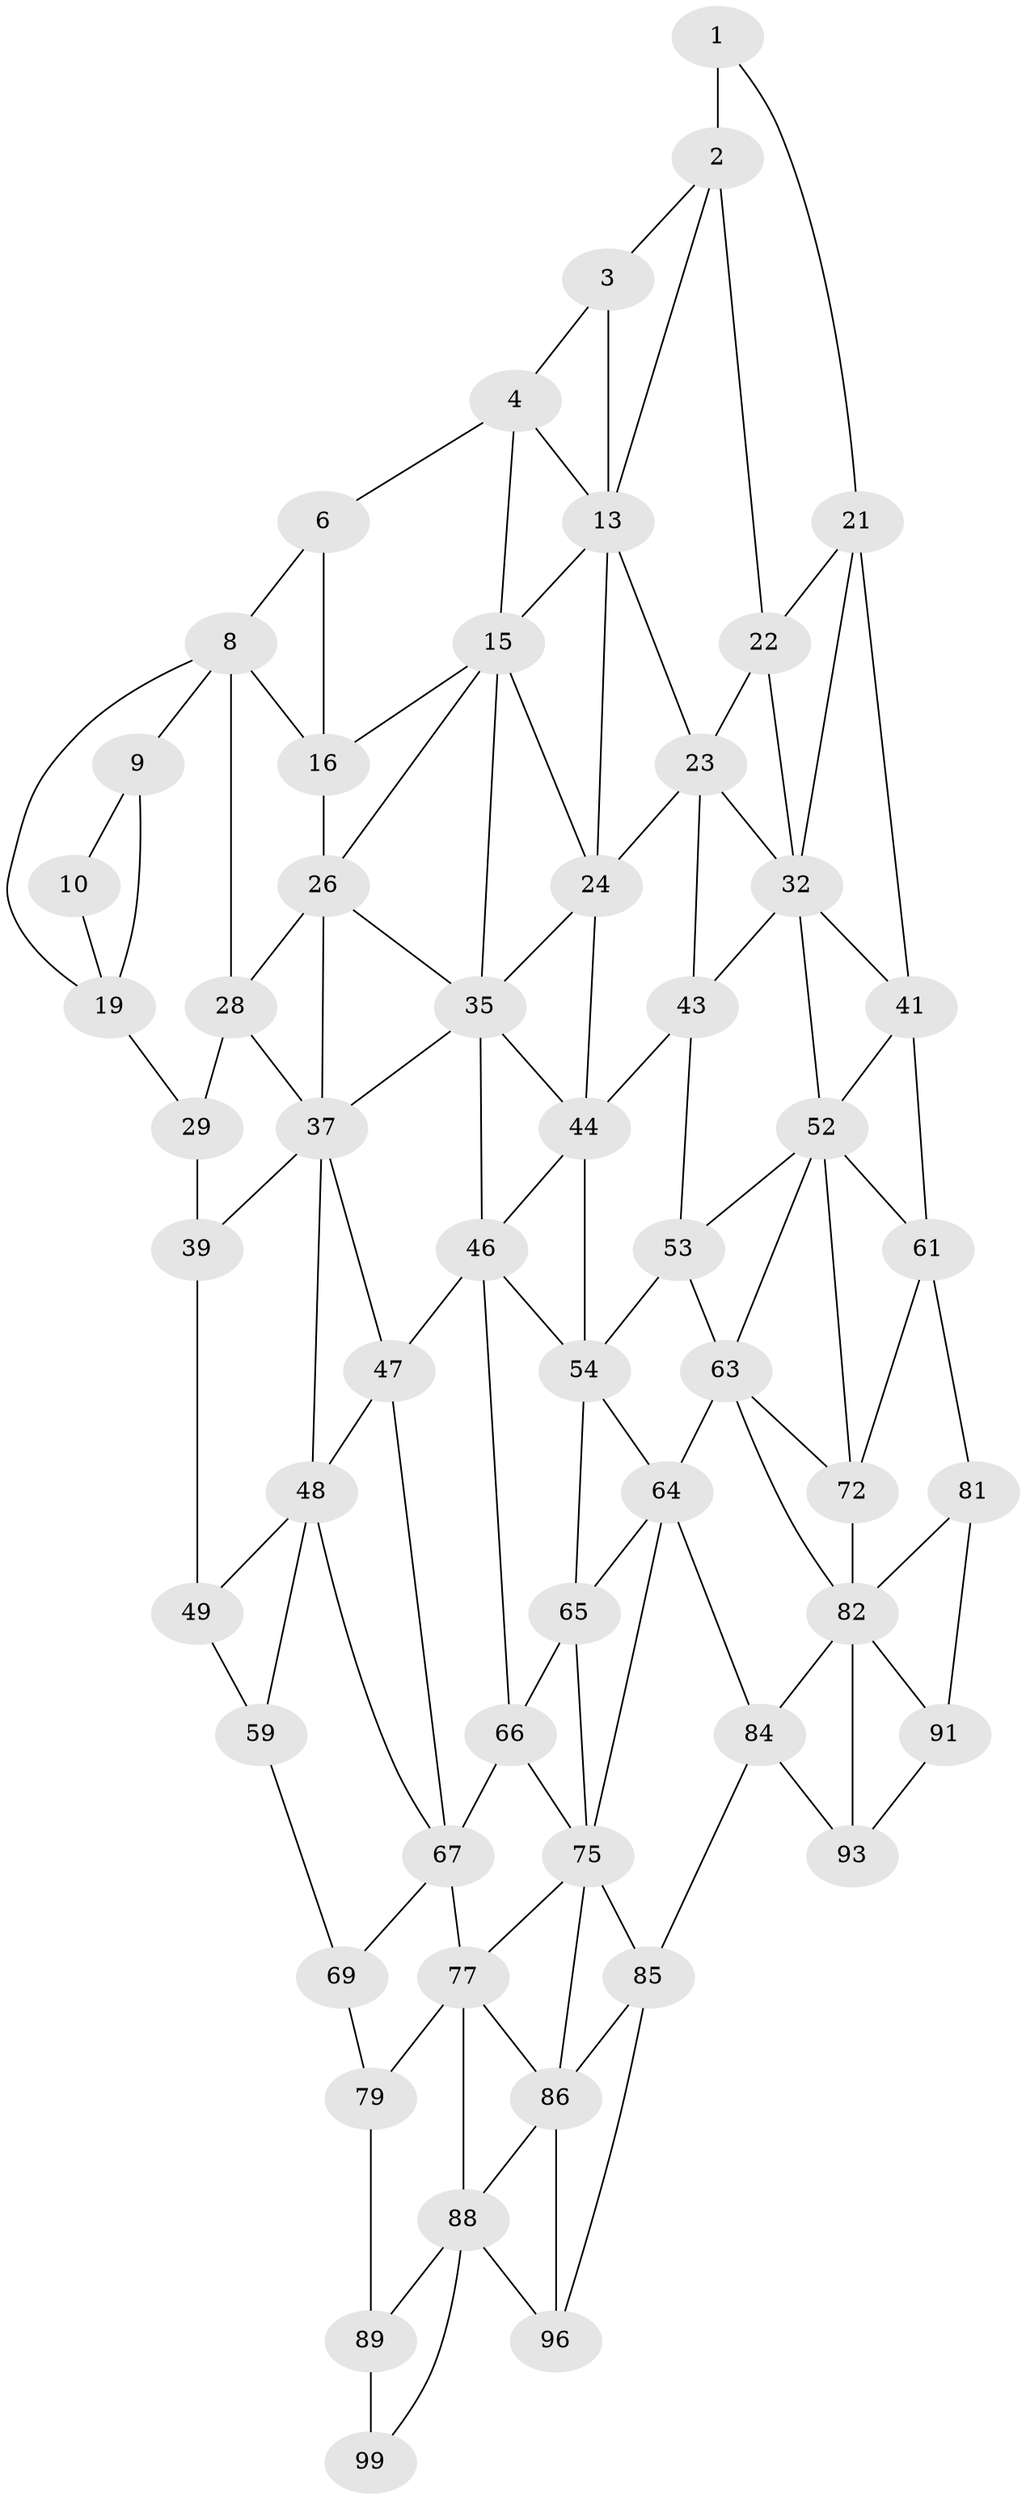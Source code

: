 // original degree distribution, {2: 0.04, 3: 0.32, 4: 0.64}
// Generated by graph-tools (version 1.1) at 2025/38/02/21/25 10:38:57]
// undirected, 56 vertices, 117 edges
graph export_dot {
graph [start="1"]
  node [color=gray90,style=filled];
  1 [super="+11"];
  2 [super="+12"];
  3;
  4 [super="+5"];
  6 [super="+7"];
  8 [super="+18"];
  9;
  10;
  13 [super="+14"];
  15 [super="+25"];
  16 [super="+17"];
  19 [super="+20"];
  21 [super="+31"];
  22;
  23 [super="+33"];
  24 [super="+34"];
  26 [super="+27"];
  28;
  29 [super="+30"];
  32 [super="+42"];
  35 [super="+36"];
  37 [super="+38"];
  39 [super="+40"];
  41 [super="+51"];
  43;
  44 [super="+45"];
  46 [super="+56"];
  47 [super="+57"];
  48 [super="+58"];
  49 [super="+50"];
  52 [super="+62"];
  53;
  54 [super="+55"];
  59 [super="+60"];
  61 [super="+71"];
  63 [super="+73"];
  64 [super="+74"];
  65;
  66;
  67 [super="+68"];
  69 [super="+70"];
  72;
  75 [super="+76"];
  77 [super="+78"];
  79 [super="+80"];
  81;
  82 [super="+83"];
  84 [super="+94"];
  85 [super="+95"];
  86 [super="+87"];
  88 [super="+98"];
  89 [super="+90"];
  91 [super="+92"];
  93;
  96 [super="+97"];
  99 [super="+100"];
  1 -- 2 [weight=2];
  1 -- 21;
  2 -- 3;
  2 -- 13;
  2 -- 22;
  3 -- 13;
  3 -- 4;
  4 -- 13;
  4 -- 6;
  4 -- 15;
  6 -- 16 [weight=2];
  6 -- 8;
  8 -- 9;
  8 -- 16;
  8 -- 19;
  8 -- 28;
  9 -- 19;
  9 -- 10;
  10 -- 19;
  13 -- 23;
  13 -- 24;
  13 -- 15;
  15 -- 16;
  15 -- 24;
  15 -- 26;
  15 -- 35;
  16 -- 26 [weight=2];
  19 -- 29 [weight=2];
  21 -- 22;
  21 -- 32;
  21 -- 41;
  22 -- 32;
  22 -- 23;
  23 -- 24 [weight=2];
  23 -- 32;
  23 -- 43;
  24 -- 35;
  24 -- 44;
  26 -- 35;
  26 -- 28;
  26 -- 37;
  28 -- 29;
  28 -- 37;
  29 -- 39 [weight=2];
  32 -- 41;
  32 -- 43;
  32 -- 52;
  35 -- 44;
  35 -- 37;
  35 -- 46;
  37 -- 47;
  37 -- 48;
  37 -- 39;
  39 -- 49 [weight=2];
  41 -- 52;
  41 -- 61;
  43 -- 53;
  43 -- 44;
  44 -- 54 [weight=2];
  44 -- 46;
  46 -- 47 [weight=2];
  46 -- 66;
  46 -- 54;
  47 -- 48 [weight=2];
  47 -- 67;
  48 -- 49;
  48 -- 59;
  48 -- 67;
  49 -- 59 [weight=2];
  52 -- 53;
  52 -- 72;
  52 -- 61;
  52 -- 63;
  53 -- 63;
  53 -- 54;
  54 -- 64;
  54 -- 65;
  59 -- 69 [weight=2];
  61 -- 72;
  61 -- 81;
  63 -- 64 [weight=2];
  63 -- 72;
  63 -- 82;
  64 -- 65;
  64 -- 75;
  64 -- 84;
  65 -- 75;
  65 -- 66;
  66 -- 67;
  66 -- 75;
  67 -- 77 [weight=2];
  67 -- 69;
  69 -- 79 [weight=2];
  72 -- 82;
  75 -- 85;
  75 -- 77;
  75 -- 86;
  77 -- 88;
  77 -- 79;
  77 -- 86;
  79 -- 89 [weight=2];
  81 -- 91;
  81 -- 82;
  82 -- 91;
  82 -- 84;
  82 -- 93;
  84 -- 85 [weight=2];
  84 -- 93;
  85 -- 86;
  85 -- 96;
  86 -- 96 [weight=2];
  86 -- 88;
  88 -- 89;
  88 -- 99;
  88 -- 96;
  89 -- 99 [weight=2];
  91 -- 93;
}
